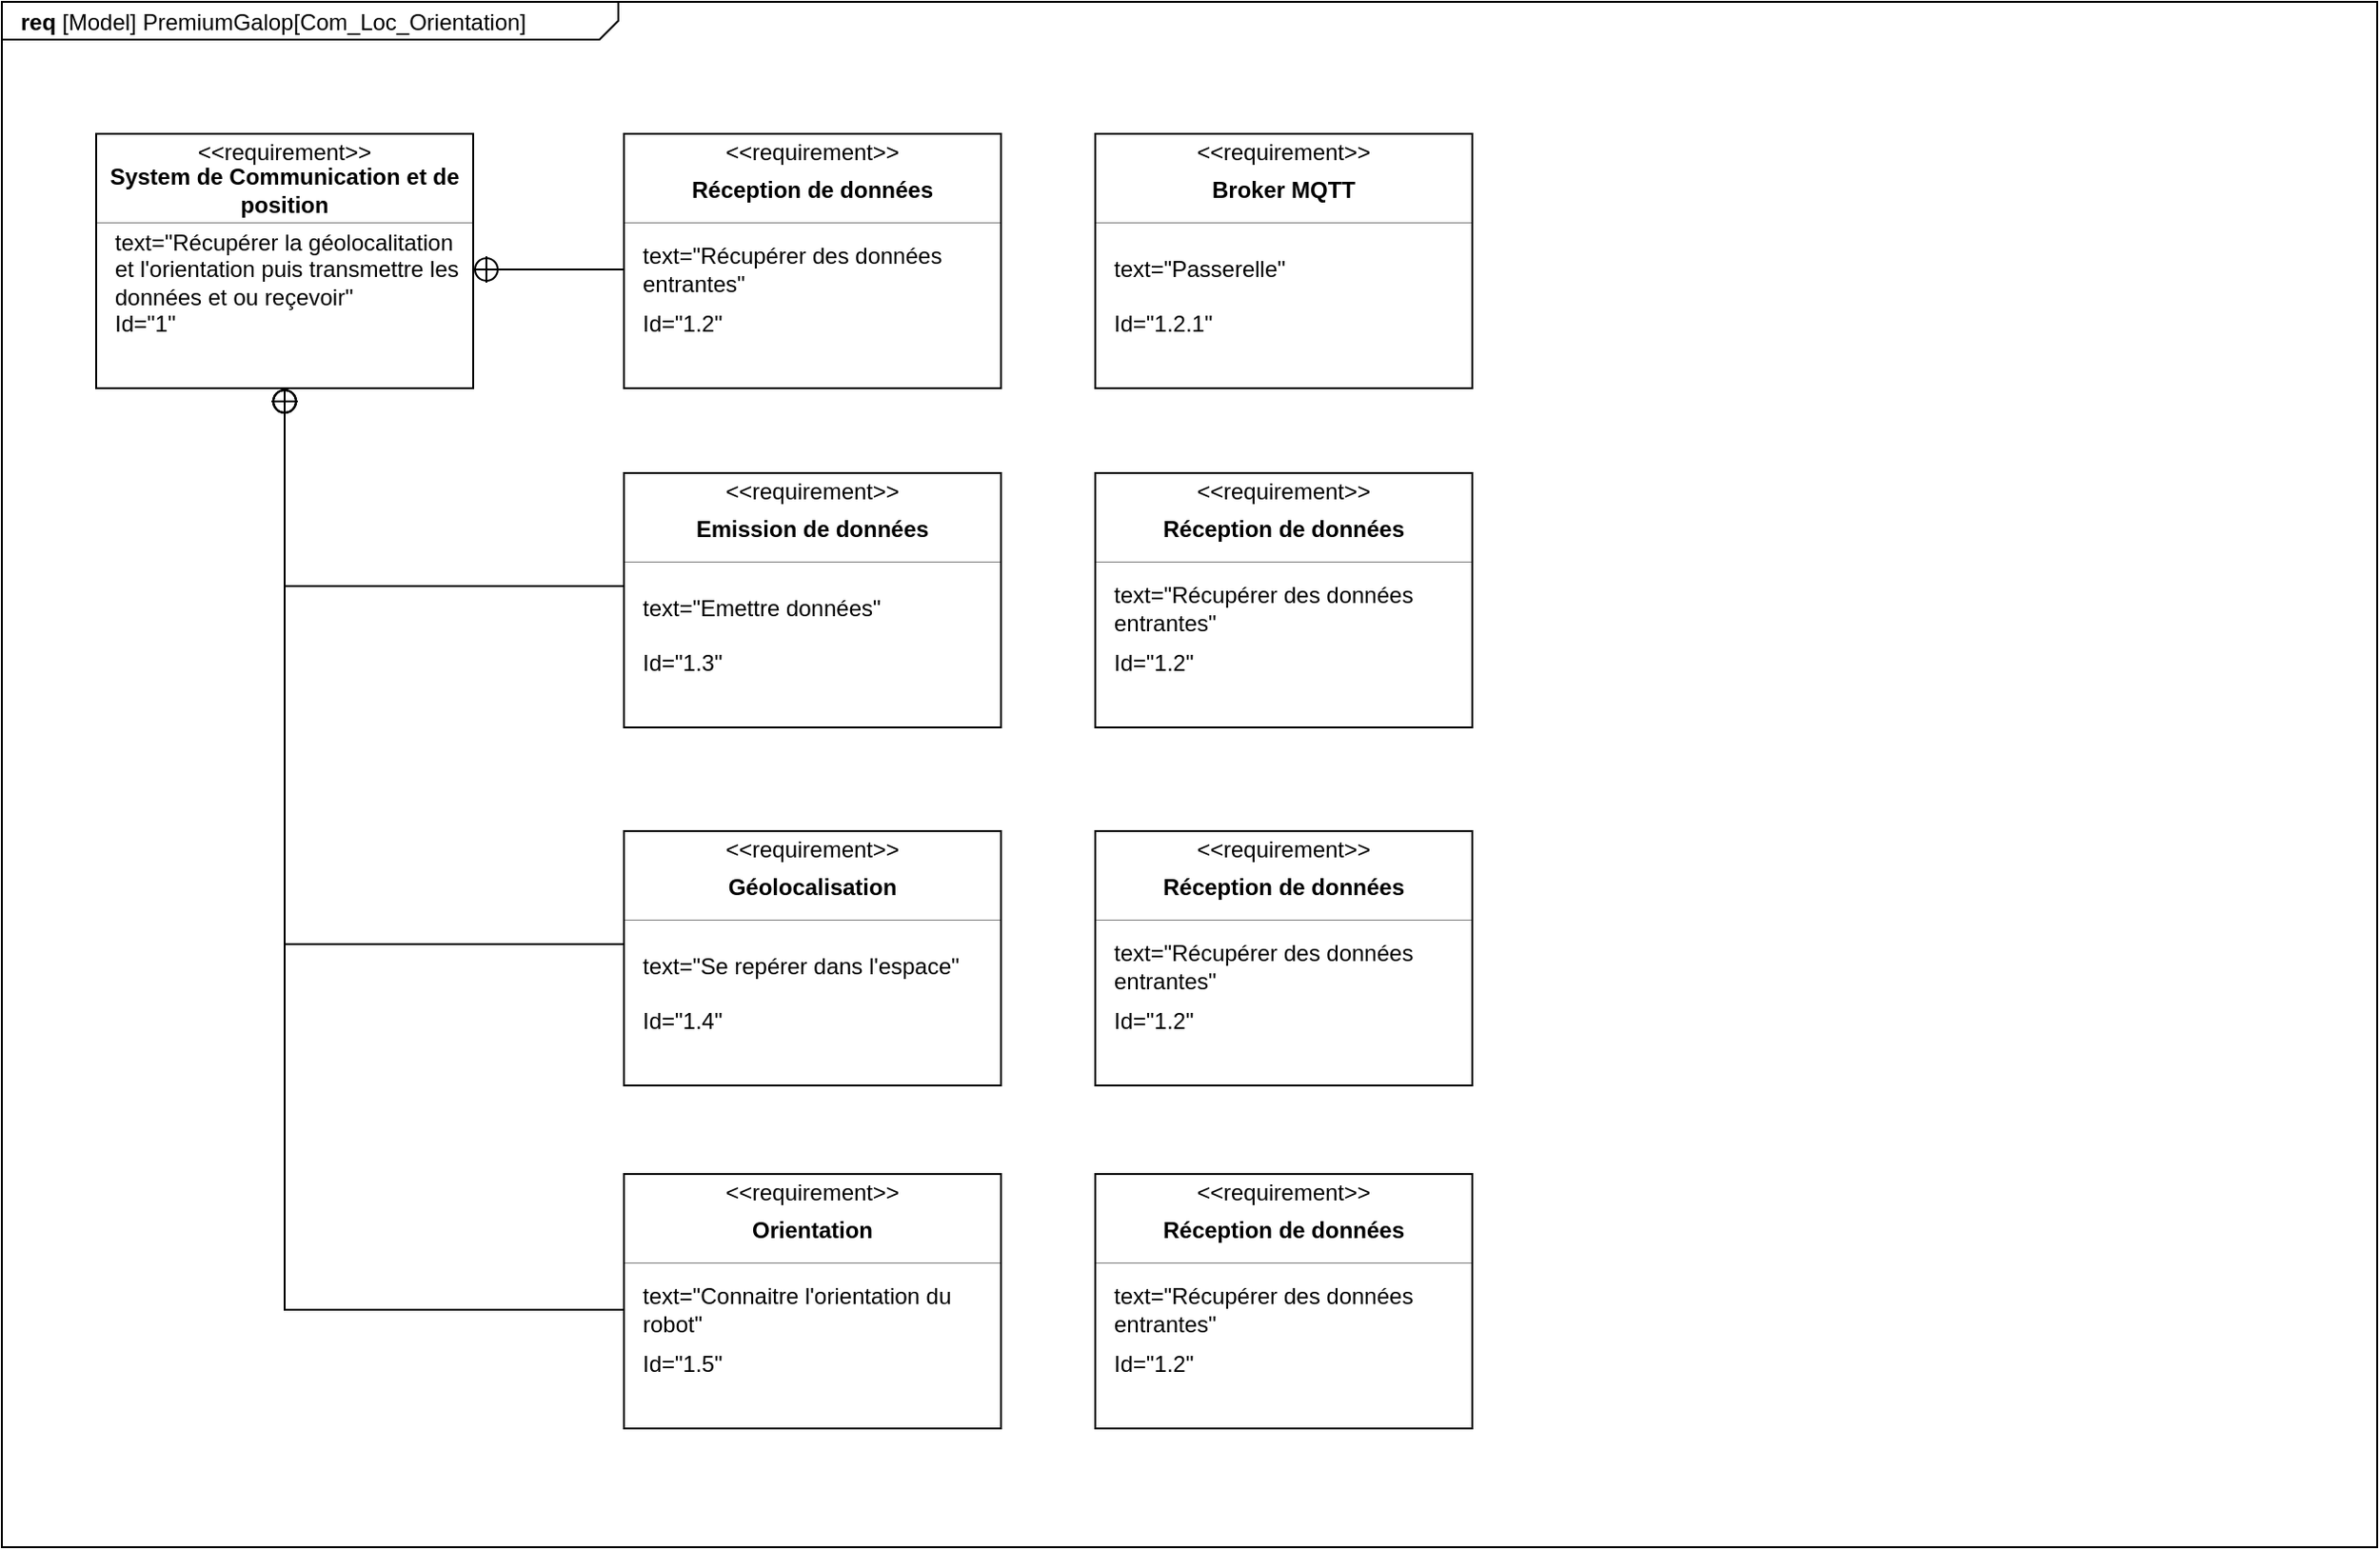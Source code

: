 <mxfile version="26.0.6">
  <diagram name="Page-1" id="929967ad-93f9-6ef4-fab6-5d389245f69c">
    <mxGraphModel dx="1783" dy="2052" grid="1" gridSize="10" guides="1" tooltips="1" connect="1" arrows="1" fold="1" page="1" pageScale="1.5" pageWidth="1169" pageHeight="826" background="none" math="0" shadow="0">
      <root>
        <mxCell id="0" style=";html=1;" />
        <mxCell id="1" style=";html=1;" parent="0" />
        <mxCell id="1672d66443f91eb5-1" value="&lt;p style=&quot;margin: 0px ; margin-top: 4px ; margin-left: 10px ; text-align: left&quot;&gt;&lt;b&gt;req&lt;/b&gt; [Model] PremiumGalop[Com_Loc_Orientation]&lt;/p&gt;" style="html=1;strokeWidth=1;shape=mxgraph.sysml.package;html=1;overflow=fill;whiteSpace=wrap;fillColor=none;gradientColor=none;fontSize=12;align=center;labelX=327.64;" parent="1" vertex="1">
          <mxGeometry x="110" y="-70" width="1260" height="820" as="geometry" />
        </mxCell>
        <mxCell id="gL3Civ_0kA5RlNFKBFCX-1" value="" style="fontStyle=1;align=center;verticalAlign=middle;childLayout=stackLayout;horizontal=1;horizontalStack=0;resizeParent=1;resizeParentMax=0;resizeLast=0;marginBottom=0;" vertex="1" parent="1">
          <mxGeometry x="160" width="200" height="135" as="geometry" />
        </mxCell>
        <mxCell id="gL3Civ_0kA5RlNFKBFCX-2" value="&amp;lt;&amp;lt;requirement&amp;gt;&amp;gt;" style="html=1;align=center;spacing=0;verticalAlign=middle;strokeColor=none;fillColor=none;whiteSpace=wrap;spacingTop=3;" vertex="1" parent="gL3Civ_0kA5RlNFKBFCX-1">
          <mxGeometry width="200" height="16" as="geometry" />
        </mxCell>
        <mxCell id="gL3Civ_0kA5RlNFKBFCX-3" value="System de Communication et de position" style="html=1;align=center;spacing=0;verticalAlign=middle;strokeColor=none;fillColor=none;whiteSpace=wrap;fontStyle=1" vertex="1" parent="gL3Civ_0kA5RlNFKBFCX-1">
          <mxGeometry y="16" width="200" height="27" as="geometry" />
        </mxCell>
        <mxCell id="gL3Civ_0kA5RlNFKBFCX-4" value="" style="line;strokeWidth=0.25;fillColor=none;align=left;verticalAlign=middle;spacingTop=-1;spacingLeft=3;spacingRight=3;rotatable=0;labelPosition=right;points=[];portConstraint=eastwest;" vertex="1" parent="gL3Civ_0kA5RlNFKBFCX-1">
          <mxGeometry y="43" width="200" height="8" as="geometry" />
        </mxCell>
        <mxCell id="gL3Civ_0kA5RlNFKBFCX-5" value="text=&quot;Récupérer la géolocalitation et l&#39;orientation puis transmettre les données et ou reçevoir&quot;" style="html=1;align=left;spacing=0;verticalAlign=middle;strokeColor=none;fillColor=none;whiteSpace=wrap;spacingLeft=10;" vertex="1" parent="gL3Civ_0kA5RlNFKBFCX-1">
          <mxGeometry y="51" width="200" height="42" as="geometry" />
        </mxCell>
        <mxCell id="gL3Civ_0kA5RlNFKBFCX-6" value="Id=&quot;1&quot;" style="html=1;align=left;spacing=0;verticalAlign=middle;strokeColor=none;fillColor=none;whiteSpace=wrap;spacingLeft=10;" vertex="1" parent="gL3Civ_0kA5RlNFKBFCX-1">
          <mxGeometry y="93" width="200" height="16" as="geometry" />
        </mxCell>
        <mxCell id="gL3Civ_0kA5RlNFKBFCX-7" value="" style="html=1;align=center;spacing=0;verticalAlign=middle;strokeColor=none;fillColor=none;whiteSpace=wrap;" vertex="1" parent="gL3Civ_0kA5RlNFKBFCX-1">
          <mxGeometry y="109" width="200" height="26" as="geometry" />
        </mxCell>
        <mxCell id="gL3Civ_0kA5RlNFKBFCX-8" value="" style="fontStyle=1;align=center;verticalAlign=middle;childLayout=stackLayout;horizontal=1;horizontalStack=0;resizeParent=1;resizeParentMax=0;resizeLast=0;marginBottom=0;" vertex="1" parent="1">
          <mxGeometry x="440" width="200" height="135" as="geometry" />
        </mxCell>
        <mxCell id="gL3Civ_0kA5RlNFKBFCX-9" value="&amp;lt;&amp;lt;requirement&amp;gt;&amp;gt;" style="html=1;align=center;spacing=0;verticalAlign=middle;strokeColor=none;fillColor=none;whiteSpace=wrap;spacingTop=3;" vertex="1" parent="gL3Civ_0kA5RlNFKBFCX-8">
          <mxGeometry width="200" height="16" as="geometry" />
        </mxCell>
        <mxCell id="gL3Civ_0kA5RlNFKBFCX-10" value="Réception de données" style="html=1;align=center;spacing=0;verticalAlign=middle;strokeColor=none;fillColor=none;whiteSpace=wrap;fontStyle=1" vertex="1" parent="gL3Civ_0kA5RlNFKBFCX-8">
          <mxGeometry y="16" width="200" height="27" as="geometry" />
        </mxCell>
        <mxCell id="gL3Civ_0kA5RlNFKBFCX-11" value="" style="line;strokeWidth=0.25;fillColor=none;align=left;verticalAlign=middle;spacingTop=-1;spacingLeft=3;spacingRight=3;rotatable=0;labelPosition=right;points=[];portConstraint=eastwest;" vertex="1" parent="gL3Civ_0kA5RlNFKBFCX-8">
          <mxGeometry y="43" width="200" height="8" as="geometry" />
        </mxCell>
        <mxCell id="gL3Civ_0kA5RlNFKBFCX-12" value="text=&quot;Récupérer des données entrantes&quot;" style="html=1;align=left;spacing=0;verticalAlign=middle;strokeColor=none;fillColor=none;whiteSpace=wrap;spacingLeft=10;" vertex="1" parent="gL3Civ_0kA5RlNFKBFCX-8">
          <mxGeometry y="51" width="200" height="42" as="geometry" />
        </mxCell>
        <mxCell id="gL3Civ_0kA5RlNFKBFCX-13" value="Id=&quot;1.2&quot;" style="html=1;align=left;spacing=0;verticalAlign=middle;strokeColor=none;fillColor=none;whiteSpace=wrap;spacingLeft=10;" vertex="1" parent="gL3Civ_0kA5RlNFKBFCX-8">
          <mxGeometry y="93" width="200" height="16" as="geometry" />
        </mxCell>
        <mxCell id="gL3Civ_0kA5RlNFKBFCX-14" value="" style="html=1;align=center;spacing=0;verticalAlign=middle;strokeColor=none;fillColor=none;whiteSpace=wrap;" vertex="1" parent="gL3Civ_0kA5RlNFKBFCX-8">
          <mxGeometry y="109" width="200" height="26" as="geometry" />
        </mxCell>
        <mxCell id="gL3Civ_0kA5RlNFKBFCX-18" value="" style="rounded=0;html=1;labelBackgroundColor=none;endArrow=none;edgeStyle=elbowEdgeStyle;elbow=vertical;startArrow=sysMLPackCont;startSize=12;exitX=1;exitY=0.5;exitDx=0;exitDy=0;entryX=0;entryY=0.5;entryDx=0;entryDy=0;" edge="1" source="gL3Civ_0kA5RlNFKBFCX-5" target="gL3Civ_0kA5RlNFKBFCX-12" parent="1">
          <mxGeometry relative="1" as="geometry">
            <mxPoint x="840" y="-160" as="sourcePoint" />
            <mxPoint x="540" y="-180" as="targetPoint" />
            <Array as="points" />
          </mxGeometry>
        </mxCell>
        <mxCell id="gL3Civ_0kA5RlNFKBFCX-19" value="" style="rounded=0;html=1;labelBackgroundColor=none;endArrow=none;edgeStyle=elbowEdgeStyle;elbow=vertical;startArrow=sysMLPackCont;startSize=12;entryX=0;entryY=0.25;entryDx=0;entryDy=0;exitX=0.5;exitY=1;exitDx=0;exitDy=0;" edge="1" source="gL3Civ_0kA5RlNFKBFCX-7" target="gL3Civ_0kA5RlNFKBFCX-24" parent="1">
          <mxGeometry relative="1" as="geometry">
            <mxPoint x="740" y="200" as="sourcePoint" />
            <mxPoint x="830" y="260" as="targetPoint" />
            <Array as="points">
              <mxPoint x="360" y="240" />
            </Array>
          </mxGeometry>
        </mxCell>
        <mxCell id="gL3Civ_0kA5RlNFKBFCX-20" value="" style="fontStyle=1;align=center;verticalAlign=middle;childLayout=stackLayout;horizontal=1;horizontalStack=0;resizeParent=1;resizeParentMax=0;resizeLast=0;marginBottom=0;" vertex="1" parent="1">
          <mxGeometry x="440" y="180" width="200" height="135" as="geometry" />
        </mxCell>
        <mxCell id="gL3Civ_0kA5RlNFKBFCX-21" value="&amp;lt;&amp;lt;requirement&amp;gt;&amp;gt;" style="html=1;align=center;spacing=0;verticalAlign=middle;strokeColor=none;fillColor=none;whiteSpace=wrap;spacingTop=3;" vertex="1" parent="gL3Civ_0kA5RlNFKBFCX-20">
          <mxGeometry width="200" height="16" as="geometry" />
        </mxCell>
        <mxCell id="gL3Civ_0kA5RlNFKBFCX-22" value="Emission de données" style="html=1;align=center;spacing=0;verticalAlign=middle;strokeColor=none;fillColor=none;whiteSpace=wrap;fontStyle=1" vertex="1" parent="gL3Civ_0kA5RlNFKBFCX-20">
          <mxGeometry y="16" width="200" height="27" as="geometry" />
        </mxCell>
        <mxCell id="gL3Civ_0kA5RlNFKBFCX-23" value="" style="line;strokeWidth=0.25;fillColor=none;align=left;verticalAlign=middle;spacingTop=-1;spacingLeft=3;spacingRight=3;rotatable=0;labelPosition=right;points=[];portConstraint=eastwest;" vertex="1" parent="gL3Civ_0kA5RlNFKBFCX-20">
          <mxGeometry y="43" width="200" height="8" as="geometry" />
        </mxCell>
        <mxCell id="gL3Civ_0kA5RlNFKBFCX-24" value="text=&quot;Emettre données&quot;" style="html=1;align=left;spacing=0;verticalAlign=middle;strokeColor=none;fillColor=none;whiteSpace=wrap;spacingLeft=10;" vertex="1" parent="gL3Civ_0kA5RlNFKBFCX-20">
          <mxGeometry y="51" width="200" height="42" as="geometry" />
        </mxCell>
        <mxCell id="gL3Civ_0kA5RlNFKBFCX-25" value="Id=&quot;1.3&lt;span style=&quot;background-color: transparent; color: light-dark(rgb(0, 0, 0), rgb(255, 255, 255));&quot;&gt;&quot;&lt;/span&gt;" style="html=1;align=left;spacing=0;verticalAlign=middle;strokeColor=none;fillColor=none;whiteSpace=wrap;spacingLeft=10;" vertex="1" parent="gL3Civ_0kA5RlNFKBFCX-20">
          <mxGeometry y="93" width="200" height="16" as="geometry" />
        </mxCell>
        <mxCell id="gL3Civ_0kA5RlNFKBFCX-26" value="" style="html=1;align=center;spacing=0;verticalAlign=middle;strokeColor=none;fillColor=none;whiteSpace=wrap;" vertex="1" parent="gL3Civ_0kA5RlNFKBFCX-20">
          <mxGeometry y="109" width="200" height="26" as="geometry" />
        </mxCell>
        <mxCell id="gL3Civ_0kA5RlNFKBFCX-27" value="" style="fontStyle=1;align=center;verticalAlign=middle;childLayout=stackLayout;horizontal=1;horizontalStack=0;resizeParent=1;resizeParentMax=0;resizeLast=0;marginBottom=0;" vertex="1" parent="1">
          <mxGeometry x="440" y="370" width="200" height="135" as="geometry" />
        </mxCell>
        <mxCell id="gL3Civ_0kA5RlNFKBFCX-28" value="&amp;lt;&amp;lt;requirement&amp;gt;&amp;gt;" style="html=1;align=center;spacing=0;verticalAlign=middle;strokeColor=none;fillColor=none;whiteSpace=wrap;spacingTop=3;" vertex="1" parent="gL3Civ_0kA5RlNFKBFCX-27">
          <mxGeometry width="200" height="16" as="geometry" />
        </mxCell>
        <mxCell id="gL3Civ_0kA5RlNFKBFCX-29" value="Géolocalisation" style="html=1;align=center;spacing=0;verticalAlign=middle;strokeColor=none;fillColor=none;whiteSpace=wrap;fontStyle=1" vertex="1" parent="gL3Civ_0kA5RlNFKBFCX-27">
          <mxGeometry y="16" width="200" height="27" as="geometry" />
        </mxCell>
        <mxCell id="gL3Civ_0kA5RlNFKBFCX-30" value="" style="line;strokeWidth=0.25;fillColor=none;align=left;verticalAlign=middle;spacingTop=-1;spacingLeft=3;spacingRight=3;rotatable=0;labelPosition=right;points=[];portConstraint=eastwest;" vertex="1" parent="gL3Civ_0kA5RlNFKBFCX-27">
          <mxGeometry y="43" width="200" height="8" as="geometry" />
        </mxCell>
        <mxCell id="gL3Civ_0kA5RlNFKBFCX-31" value="text=&quot;Se repérer dans l&#39;espace&quot;" style="html=1;align=left;spacing=0;verticalAlign=middle;strokeColor=none;fillColor=none;whiteSpace=wrap;spacingLeft=10;" vertex="1" parent="gL3Civ_0kA5RlNFKBFCX-27">
          <mxGeometry y="51" width="200" height="42" as="geometry" />
        </mxCell>
        <mxCell id="gL3Civ_0kA5RlNFKBFCX-32" value="Id=&quot;1.4&lt;span style=&quot;background-color: transparent; color: light-dark(rgb(0, 0, 0), rgb(255, 255, 255));&quot;&gt;&quot;&lt;/span&gt;" style="html=1;align=left;spacing=0;verticalAlign=middle;strokeColor=none;fillColor=none;whiteSpace=wrap;spacingLeft=10;" vertex="1" parent="gL3Civ_0kA5RlNFKBFCX-27">
          <mxGeometry y="93" width="200" height="16" as="geometry" />
        </mxCell>
        <mxCell id="gL3Civ_0kA5RlNFKBFCX-33" value="" style="html=1;align=center;spacing=0;verticalAlign=middle;strokeColor=none;fillColor=none;whiteSpace=wrap;" vertex="1" parent="gL3Civ_0kA5RlNFKBFCX-27">
          <mxGeometry y="109" width="200" height="26" as="geometry" />
        </mxCell>
        <mxCell id="gL3Civ_0kA5RlNFKBFCX-34" value="" style="rounded=0;html=1;labelBackgroundColor=none;endArrow=none;edgeStyle=elbowEdgeStyle;elbow=vertical;startArrow=sysMLPackCont;startSize=12;entryX=0;entryY=0.5;entryDx=0;entryDy=0;exitX=0.5;exitY=1;exitDx=0;exitDy=0;" edge="1" parent="1" source="gL3Civ_0kA5RlNFKBFCX-7" target="gL3Civ_0kA5RlNFKBFCX-31">
          <mxGeometry relative="1" as="geometry">
            <mxPoint x="190" y="286.5" as="sourcePoint" />
            <mxPoint x="370" y="393.5" as="targetPoint" />
            <Array as="points">
              <mxPoint x="350" y="430" />
            </Array>
          </mxGeometry>
        </mxCell>
        <mxCell id="gL3Civ_0kA5RlNFKBFCX-35" value="" style="fontStyle=1;align=center;verticalAlign=middle;childLayout=stackLayout;horizontal=1;horizontalStack=0;resizeParent=1;resizeParentMax=0;resizeLast=0;marginBottom=0;" vertex="1" parent="1">
          <mxGeometry x="440" y="552" width="200" height="135" as="geometry" />
        </mxCell>
        <mxCell id="gL3Civ_0kA5RlNFKBFCX-36" value="&amp;lt;&amp;lt;requirement&amp;gt;&amp;gt;" style="html=1;align=center;spacing=0;verticalAlign=middle;strokeColor=none;fillColor=none;whiteSpace=wrap;spacingTop=3;" vertex="1" parent="gL3Civ_0kA5RlNFKBFCX-35">
          <mxGeometry width="200" height="16" as="geometry" />
        </mxCell>
        <mxCell id="gL3Civ_0kA5RlNFKBFCX-37" value="Orientation" style="html=1;align=center;spacing=0;verticalAlign=middle;strokeColor=none;fillColor=none;whiteSpace=wrap;fontStyle=1" vertex="1" parent="gL3Civ_0kA5RlNFKBFCX-35">
          <mxGeometry y="16" width="200" height="27" as="geometry" />
        </mxCell>
        <mxCell id="gL3Civ_0kA5RlNFKBFCX-38" value="" style="line;strokeWidth=0.25;fillColor=none;align=left;verticalAlign=middle;spacingTop=-1;spacingLeft=3;spacingRight=3;rotatable=0;labelPosition=right;points=[];portConstraint=eastwest;" vertex="1" parent="gL3Civ_0kA5RlNFKBFCX-35">
          <mxGeometry y="43" width="200" height="8" as="geometry" />
        </mxCell>
        <mxCell id="gL3Civ_0kA5RlNFKBFCX-39" value="text=&quot;Connaitre l&#39;orientation du robot&quot;" style="html=1;align=left;spacing=0;verticalAlign=middle;strokeColor=none;fillColor=none;whiteSpace=wrap;spacingLeft=10;" vertex="1" parent="gL3Civ_0kA5RlNFKBFCX-35">
          <mxGeometry y="51" width="200" height="42" as="geometry" />
        </mxCell>
        <mxCell id="gL3Civ_0kA5RlNFKBFCX-40" value="Id=&quot;1.5&lt;span style=&quot;background-color: transparent; color: light-dark(rgb(0, 0, 0), rgb(255, 255, 255));&quot;&gt;&quot;&lt;/span&gt;" style="html=1;align=left;spacing=0;verticalAlign=middle;strokeColor=none;fillColor=none;whiteSpace=wrap;spacingLeft=10;" vertex="1" parent="gL3Civ_0kA5RlNFKBFCX-35">
          <mxGeometry y="93" width="200" height="16" as="geometry" />
        </mxCell>
        <mxCell id="gL3Civ_0kA5RlNFKBFCX-41" value="" style="html=1;align=center;spacing=0;verticalAlign=middle;strokeColor=none;fillColor=none;whiteSpace=wrap;" vertex="1" parent="gL3Civ_0kA5RlNFKBFCX-35">
          <mxGeometry y="109" width="200" height="26" as="geometry" />
        </mxCell>
        <mxCell id="gL3Civ_0kA5RlNFKBFCX-42" value="" style="rounded=0;html=1;labelBackgroundColor=none;endArrow=none;edgeStyle=elbowEdgeStyle;elbow=vertical;startArrow=sysMLPackCont;startSize=12;entryX=0;entryY=0.5;entryDx=0;entryDy=0;exitX=0.5;exitY=1;exitDx=0;exitDy=0;" edge="1" parent="1" source="gL3Civ_0kA5RlNFKBFCX-7" target="gL3Civ_0kA5RlNFKBFCX-39">
          <mxGeometry relative="1" as="geometry">
            <mxPoint x="250" y="300" as="sourcePoint" />
            <mxPoint x="430" y="597" as="targetPoint" />
            <Array as="points">
              <mxPoint x="350" y="624" />
            </Array>
          </mxGeometry>
        </mxCell>
        <mxCell id="gL3Civ_0kA5RlNFKBFCX-43" value="" style="fontStyle=1;align=center;verticalAlign=middle;childLayout=stackLayout;horizontal=1;horizontalStack=0;resizeParent=1;resizeParentMax=0;resizeLast=0;marginBottom=0;" vertex="1" parent="1">
          <mxGeometry x="690" width="200" height="135" as="geometry" />
        </mxCell>
        <mxCell id="gL3Civ_0kA5RlNFKBFCX-44" value="&amp;lt;&amp;lt;requirement&amp;gt;&amp;gt;" style="html=1;align=center;spacing=0;verticalAlign=middle;strokeColor=none;fillColor=none;whiteSpace=wrap;spacingTop=3;" vertex="1" parent="gL3Civ_0kA5RlNFKBFCX-43">
          <mxGeometry width="200" height="16" as="geometry" />
        </mxCell>
        <mxCell id="gL3Civ_0kA5RlNFKBFCX-45" value="Broker MQTT" style="html=1;align=center;spacing=0;verticalAlign=middle;strokeColor=none;fillColor=none;whiteSpace=wrap;fontStyle=1" vertex="1" parent="gL3Civ_0kA5RlNFKBFCX-43">
          <mxGeometry y="16" width="200" height="27" as="geometry" />
        </mxCell>
        <mxCell id="gL3Civ_0kA5RlNFKBFCX-46" value="" style="line;strokeWidth=0.25;fillColor=none;align=left;verticalAlign=middle;spacingTop=-1;spacingLeft=3;spacingRight=3;rotatable=0;labelPosition=right;points=[];portConstraint=eastwest;" vertex="1" parent="gL3Civ_0kA5RlNFKBFCX-43">
          <mxGeometry y="43" width="200" height="8" as="geometry" />
        </mxCell>
        <mxCell id="gL3Civ_0kA5RlNFKBFCX-47" value="text=&quot;Passerelle&quot;" style="html=1;align=left;spacing=0;verticalAlign=middle;strokeColor=none;fillColor=none;whiteSpace=wrap;spacingLeft=10;" vertex="1" parent="gL3Civ_0kA5RlNFKBFCX-43">
          <mxGeometry y="51" width="200" height="42" as="geometry" />
        </mxCell>
        <mxCell id="gL3Civ_0kA5RlNFKBFCX-48" value="Id=&quot;1.2.1&quot;" style="html=1;align=left;spacing=0;verticalAlign=middle;strokeColor=none;fillColor=none;whiteSpace=wrap;spacingLeft=10;" vertex="1" parent="gL3Civ_0kA5RlNFKBFCX-43">
          <mxGeometry y="93" width="200" height="16" as="geometry" />
        </mxCell>
        <mxCell id="gL3Civ_0kA5RlNFKBFCX-49" value="" style="html=1;align=center;spacing=0;verticalAlign=middle;strokeColor=none;fillColor=none;whiteSpace=wrap;" vertex="1" parent="gL3Civ_0kA5RlNFKBFCX-43">
          <mxGeometry y="109" width="200" height="26" as="geometry" />
        </mxCell>
        <mxCell id="gL3Civ_0kA5RlNFKBFCX-50" value="" style="fontStyle=1;align=center;verticalAlign=middle;childLayout=stackLayout;horizontal=1;horizontalStack=0;resizeParent=1;resizeParentMax=0;resizeLast=0;marginBottom=0;" vertex="1" parent="1">
          <mxGeometry x="690" y="180" width="200" height="135" as="geometry" />
        </mxCell>
        <mxCell id="gL3Civ_0kA5RlNFKBFCX-51" value="&amp;lt;&amp;lt;requirement&amp;gt;&amp;gt;" style="html=1;align=center;spacing=0;verticalAlign=middle;strokeColor=none;fillColor=none;whiteSpace=wrap;spacingTop=3;" vertex="1" parent="gL3Civ_0kA5RlNFKBFCX-50">
          <mxGeometry width="200" height="16" as="geometry" />
        </mxCell>
        <mxCell id="gL3Civ_0kA5RlNFKBFCX-52" value="Réception de données" style="html=1;align=center;spacing=0;verticalAlign=middle;strokeColor=none;fillColor=none;whiteSpace=wrap;fontStyle=1" vertex="1" parent="gL3Civ_0kA5RlNFKBFCX-50">
          <mxGeometry y="16" width="200" height="27" as="geometry" />
        </mxCell>
        <mxCell id="gL3Civ_0kA5RlNFKBFCX-53" value="" style="line;strokeWidth=0.25;fillColor=none;align=left;verticalAlign=middle;spacingTop=-1;spacingLeft=3;spacingRight=3;rotatable=0;labelPosition=right;points=[];portConstraint=eastwest;" vertex="1" parent="gL3Civ_0kA5RlNFKBFCX-50">
          <mxGeometry y="43" width="200" height="8" as="geometry" />
        </mxCell>
        <mxCell id="gL3Civ_0kA5RlNFKBFCX-54" value="text=&quot;Récupérer des données entrantes&quot;" style="html=1;align=left;spacing=0;verticalAlign=middle;strokeColor=none;fillColor=none;whiteSpace=wrap;spacingLeft=10;" vertex="1" parent="gL3Civ_0kA5RlNFKBFCX-50">
          <mxGeometry y="51" width="200" height="42" as="geometry" />
        </mxCell>
        <mxCell id="gL3Civ_0kA5RlNFKBFCX-55" value="Id=&quot;1.2&quot;" style="html=1;align=left;spacing=0;verticalAlign=middle;strokeColor=none;fillColor=none;whiteSpace=wrap;spacingLeft=10;" vertex="1" parent="gL3Civ_0kA5RlNFKBFCX-50">
          <mxGeometry y="93" width="200" height="16" as="geometry" />
        </mxCell>
        <mxCell id="gL3Civ_0kA5RlNFKBFCX-56" value="" style="html=1;align=center;spacing=0;verticalAlign=middle;strokeColor=none;fillColor=none;whiteSpace=wrap;" vertex="1" parent="gL3Civ_0kA5RlNFKBFCX-50">
          <mxGeometry y="109" width="200" height="26" as="geometry" />
        </mxCell>
        <mxCell id="gL3Civ_0kA5RlNFKBFCX-58" value="" style="fontStyle=1;align=center;verticalAlign=middle;childLayout=stackLayout;horizontal=1;horizontalStack=0;resizeParent=1;resizeParentMax=0;resizeLast=0;marginBottom=0;" vertex="1" parent="1">
          <mxGeometry x="690" y="370" width="200" height="135" as="geometry" />
        </mxCell>
        <mxCell id="gL3Civ_0kA5RlNFKBFCX-59" value="&amp;lt;&amp;lt;requirement&amp;gt;&amp;gt;" style="html=1;align=center;spacing=0;verticalAlign=middle;strokeColor=none;fillColor=none;whiteSpace=wrap;spacingTop=3;" vertex="1" parent="gL3Civ_0kA5RlNFKBFCX-58">
          <mxGeometry width="200" height="16" as="geometry" />
        </mxCell>
        <mxCell id="gL3Civ_0kA5RlNFKBFCX-60" value="Réception de données" style="html=1;align=center;spacing=0;verticalAlign=middle;strokeColor=none;fillColor=none;whiteSpace=wrap;fontStyle=1" vertex="1" parent="gL3Civ_0kA5RlNFKBFCX-58">
          <mxGeometry y="16" width="200" height="27" as="geometry" />
        </mxCell>
        <mxCell id="gL3Civ_0kA5RlNFKBFCX-61" value="" style="line;strokeWidth=0.25;fillColor=none;align=left;verticalAlign=middle;spacingTop=-1;spacingLeft=3;spacingRight=3;rotatable=0;labelPosition=right;points=[];portConstraint=eastwest;" vertex="1" parent="gL3Civ_0kA5RlNFKBFCX-58">
          <mxGeometry y="43" width="200" height="8" as="geometry" />
        </mxCell>
        <mxCell id="gL3Civ_0kA5RlNFKBFCX-62" value="text=&quot;Récupérer des données entrantes&quot;" style="html=1;align=left;spacing=0;verticalAlign=middle;strokeColor=none;fillColor=none;whiteSpace=wrap;spacingLeft=10;" vertex="1" parent="gL3Civ_0kA5RlNFKBFCX-58">
          <mxGeometry y="51" width="200" height="42" as="geometry" />
        </mxCell>
        <mxCell id="gL3Civ_0kA5RlNFKBFCX-63" value="Id=&quot;1.2&quot;" style="html=1;align=left;spacing=0;verticalAlign=middle;strokeColor=none;fillColor=none;whiteSpace=wrap;spacingLeft=10;" vertex="1" parent="gL3Civ_0kA5RlNFKBFCX-58">
          <mxGeometry y="93" width="200" height="16" as="geometry" />
        </mxCell>
        <mxCell id="gL3Civ_0kA5RlNFKBFCX-64" value="" style="html=1;align=center;spacing=0;verticalAlign=middle;strokeColor=none;fillColor=none;whiteSpace=wrap;" vertex="1" parent="gL3Civ_0kA5RlNFKBFCX-58">
          <mxGeometry y="109" width="200" height="26" as="geometry" />
        </mxCell>
        <mxCell id="gL3Civ_0kA5RlNFKBFCX-65" value="" style="fontStyle=1;align=center;verticalAlign=middle;childLayout=stackLayout;horizontal=1;horizontalStack=0;resizeParent=1;resizeParentMax=0;resizeLast=0;marginBottom=0;" vertex="1" parent="1">
          <mxGeometry x="690" y="552" width="200" height="135" as="geometry" />
        </mxCell>
        <mxCell id="gL3Civ_0kA5RlNFKBFCX-66" value="&amp;lt;&amp;lt;requirement&amp;gt;&amp;gt;" style="html=1;align=center;spacing=0;verticalAlign=middle;strokeColor=none;fillColor=none;whiteSpace=wrap;spacingTop=3;" vertex="1" parent="gL3Civ_0kA5RlNFKBFCX-65">
          <mxGeometry width="200" height="16" as="geometry" />
        </mxCell>
        <mxCell id="gL3Civ_0kA5RlNFKBFCX-67" value="Réception de données" style="html=1;align=center;spacing=0;verticalAlign=middle;strokeColor=none;fillColor=none;whiteSpace=wrap;fontStyle=1" vertex="1" parent="gL3Civ_0kA5RlNFKBFCX-65">
          <mxGeometry y="16" width="200" height="27" as="geometry" />
        </mxCell>
        <mxCell id="gL3Civ_0kA5RlNFKBFCX-68" value="" style="line;strokeWidth=0.25;fillColor=none;align=left;verticalAlign=middle;spacingTop=-1;spacingLeft=3;spacingRight=3;rotatable=0;labelPosition=right;points=[];portConstraint=eastwest;" vertex="1" parent="gL3Civ_0kA5RlNFKBFCX-65">
          <mxGeometry y="43" width="200" height="8" as="geometry" />
        </mxCell>
        <mxCell id="gL3Civ_0kA5RlNFKBFCX-69" value="text=&quot;Récupérer des données entrantes&quot;" style="html=1;align=left;spacing=0;verticalAlign=middle;strokeColor=none;fillColor=none;whiteSpace=wrap;spacingLeft=10;" vertex="1" parent="gL3Civ_0kA5RlNFKBFCX-65">
          <mxGeometry y="51" width="200" height="42" as="geometry" />
        </mxCell>
        <mxCell id="gL3Civ_0kA5RlNFKBFCX-70" value="Id=&quot;1.2&quot;" style="html=1;align=left;spacing=0;verticalAlign=middle;strokeColor=none;fillColor=none;whiteSpace=wrap;spacingLeft=10;" vertex="1" parent="gL3Civ_0kA5RlNFKBFCX-65">
          <mxGeometry y="93" width="200" height="16" as="geometry" />
        </mxCell>
        <mxCell id="gL3Civ_0kA5RlNFKBFCX-71" value="" style="html=1;align=center;spacing=0;verticalAlign=middle;strokeColor=none;fillColor=none;whiteSpace=wrap;" vertex="1" parent="gL3Civ_0kA5RlNFKBFCX-65">
          <mxGeometry y="109" width="200" height="26" as="geometry" />
        </mxCell>
      </root>
    </mxGraphModel>
  </diagram>
</mxfile>
